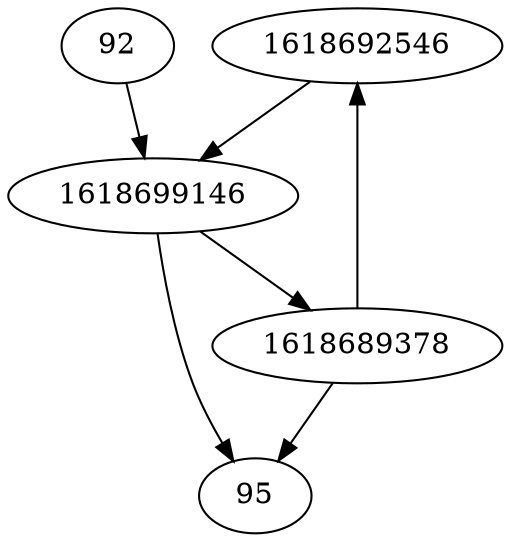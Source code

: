 strict digraph  {
1618692546;
1618689378;
1618699146;
92;
95;
1618692546 -> 1618699146;
1618689378 -> 95;
1618689378 -> 1618692546;
1618699146 -> 95;
1618699146 -> 1618689378;
92 -> 1618699146;
}
